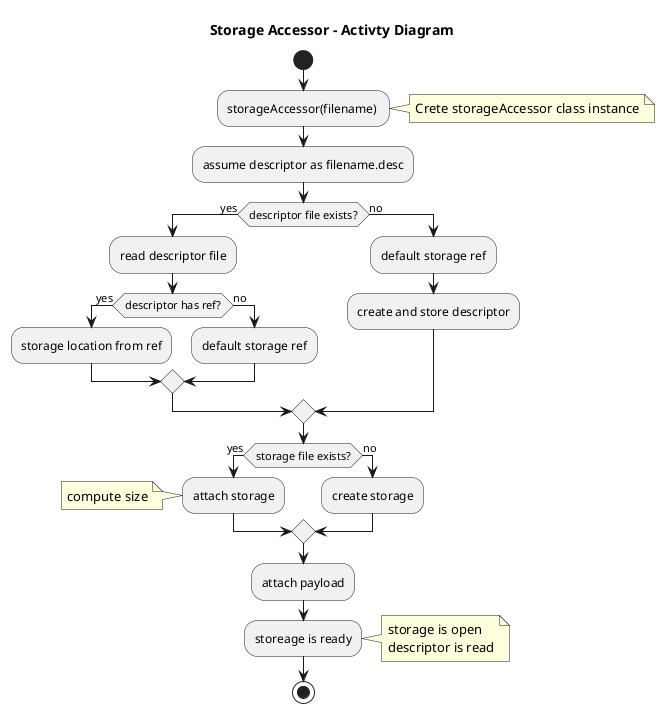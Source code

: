 @startuml

title Storage Accessor - Activty Diagram


start

:storageAccessor(filename) ;
note right: Crete storageAccessor class instance

:assume descriptor as filename.desc;

if (descriptor file exists?) then (yes)
  :read descriptor file;
  if (descriptor has ref?) then (yes)
    :storage location from ref;
  else (no)
    :default storage ref;
  endif
else (no)
  :default storage ref;
  :create and store descriptor;
endif


if (storage file exists?) then (yes)
  :attach storage;
  note left: compute size
else (no)
  :create storage;
endif

:attach payload;

:storeage is ready;
note right
storage is open
descriptor is read
end note

stop

@enduml